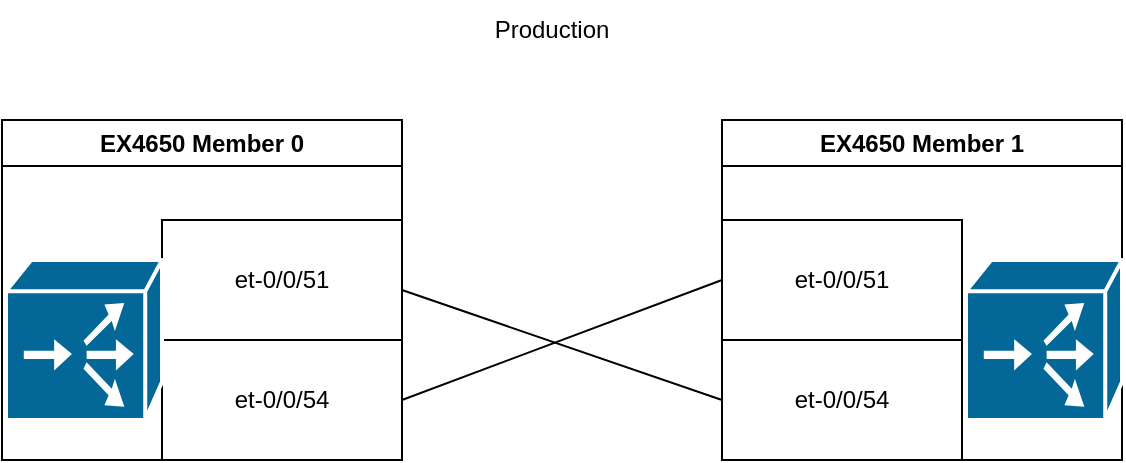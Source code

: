 <mxfile version="28.2.7">
  <diagram name="Page-1" id="p7Vepmeb_bepWlEUFjfH">
    <mxGraphModel dx="1412" dy="737" grid="1" gridSize="10" guides="1" tooltips="1" connect="1" arrows="1" fold="1" page="1" pageScale="1" pageWidth="850" pageHeight="1100" math="0" shadow="0">
      <root>
        <mxCell id="0" />
        <mxCell id="1" parent="0" />
        <mxCell id="KL8aRXO-pgAZ8DTHxNWf-1" value="et-0/0/51" style="rounded=0;whiteSpace=wrap;html=1;" vertex="1" parent="1">
          <mxGeometry x="260" y="150" width="120" height="60" as="geometry" />
        </mxCell>
        <mxCell id="KL8aRXO-pgAZ8DTHxNWf-2" value="et-0/0/54" style="rounded=0;whiteSpace=wrap;html=1;" vertex="1" parent="1">
          <mxGeometry x="260" y="210" width="120" height="60" as="geometry" />
        </mxCell>
        <mxCell id="KL8aRXO-pgAZ8DTHxNWf-3" value="" style="shape=mxgraph.cisco.directors.localdirector;sketch=0;html=1;pointerEvents=1;dashed=0;fillColor=#036897;strokeColor=#ffffff;strokeWidth=2;verticalLabelPosition=bottom;verticalAlign=top;align=center;outlineConnect=0;" vertex="1" parent="1">
          <mxGeometry x="182" y="170" width="78" height="80" as="geometry" />
        </mxCell>
        <mxCell id="KL8aRXO-pgAZ8DTHxNWf-8" value="EX4650 Member 0" style="swimlane;whiteSpace=wrap;html=1;" vertex="1" parent="1">
          <mxGeometry x="180" y="100" width="200" height="170" as="geometry" />
        </mxCell>
        <mxCell id="KL8aRXO-pgAZ8DTHxNWf-12" value="EX4650 Member 1" style="swimlane;whiteSpace=wrap;html=1;flipH=0;flipV=0;" vertex="1" parent="1">
          <mxGeometry x="540" y="100" width="200" height="170" as="geometry" />
        </mxCell>
        <mxCell id="KL8aRXO-pgAZ8DTHxNWf-11" value="" style="shape=mxgraph.cisco.directors.localdirector;sketch=0;html=1;pointerEvents=1;dashed=0;fillColor=#036897;strokeColor=#ffffff;strokeWidth=2;verticalLabelPosition=bottom;verticalAlign=top;align=center;outlineConnect=0;" vertex="1" parent="KL8aRXO-pgAZ8DTHxNWf-12">
          <mxGeometry x="122" y="70" width="78" height="80" as="geometry" />
        </mxCell>
        <mxCell id="KL8aRXO-pgAZ8DTHxNWf-9" value="et-0/0/51" style="rounded=0;whiteSpace=wrap;html=1;" vertex="1" parent="KL8aRXO-pgAZ8DTHxNWf-12">
          <mxGeometry y="50" width="120" height="60" as="geometry" />
        </mxCell>
        <mxCell id="KL8aRXO-pgAZ8DTHxNWf-10" value="et-0/0/54" style="rounded=0;whiteSpace=wrap;html=1;" vertex="1" parent="KL8aRXO-pgAZ8DTHxNWf-12">
          <mxGeometry y="110" width="120" height="60" as="geometry" />
        </mxCell>
        <mxCell id="KL8aRXO-pgAZ8DTHxNWf-13" value="" style="endArrow=none;html=1;rounded=0;entryX=0;entryY=0.5;entryDx=0;entryDy=0;exitX=1;exitY=0.5;exitDx=0;exitDy=0;" edge="1" parent="1" source="KL8aRXO-pgAZ8DTHxNWf-2" target="KL8aRXO-pgAZ8DTHxNWf-9">
          <mxGeometry width="50" height="50" relative="1" as="geometry">
            <mxPoint x="400" y="410" as="sourcePoint" />
            <mxPoint x="450" y="360" as="targetPoint" />
          </mxGeometry>
        </mxCell>
        <mxCell id="KL8aRXO-pgAZ8DTHxNWf-14" value="" style="endArrow=none;html=1;rounded=0;entryX=0;entryY=0.5;entryDx=0;entryDy=0;exitX=1;exitY=0.5;exitDx=0;exitDy=0;" edge="1" parent="1" source="KL8aRXO-pgAZ8DTHxNWf-8" target="KL8aRXO-pgAZ8DTHxNWf-10">
          <mxGeometry width="50" height="50" relative="1" as="geometry">
            <mxPoint x="500" y="318" as="sourcePoint" />
            <mxPoint x="660" y="270" as="targetPoint" />
          </mxGeometry>
        </mxCell>
        <mxCell id="KL8aRXO-pgAZ8DTHxNWf-15" value="Production" style="text;html=1;whiteSpace=wrap;strokeColor=none;fillColor=none;align=center;verticalAlign=middle;rounded=0;" vertex="1" parent="1">
          <mxGeometry x="425" y="40" width="60" height="30" as="geometry" />
        </mxCell>
      </root>
    </mxGraphModel>
  </diagram>
</mxfile>

